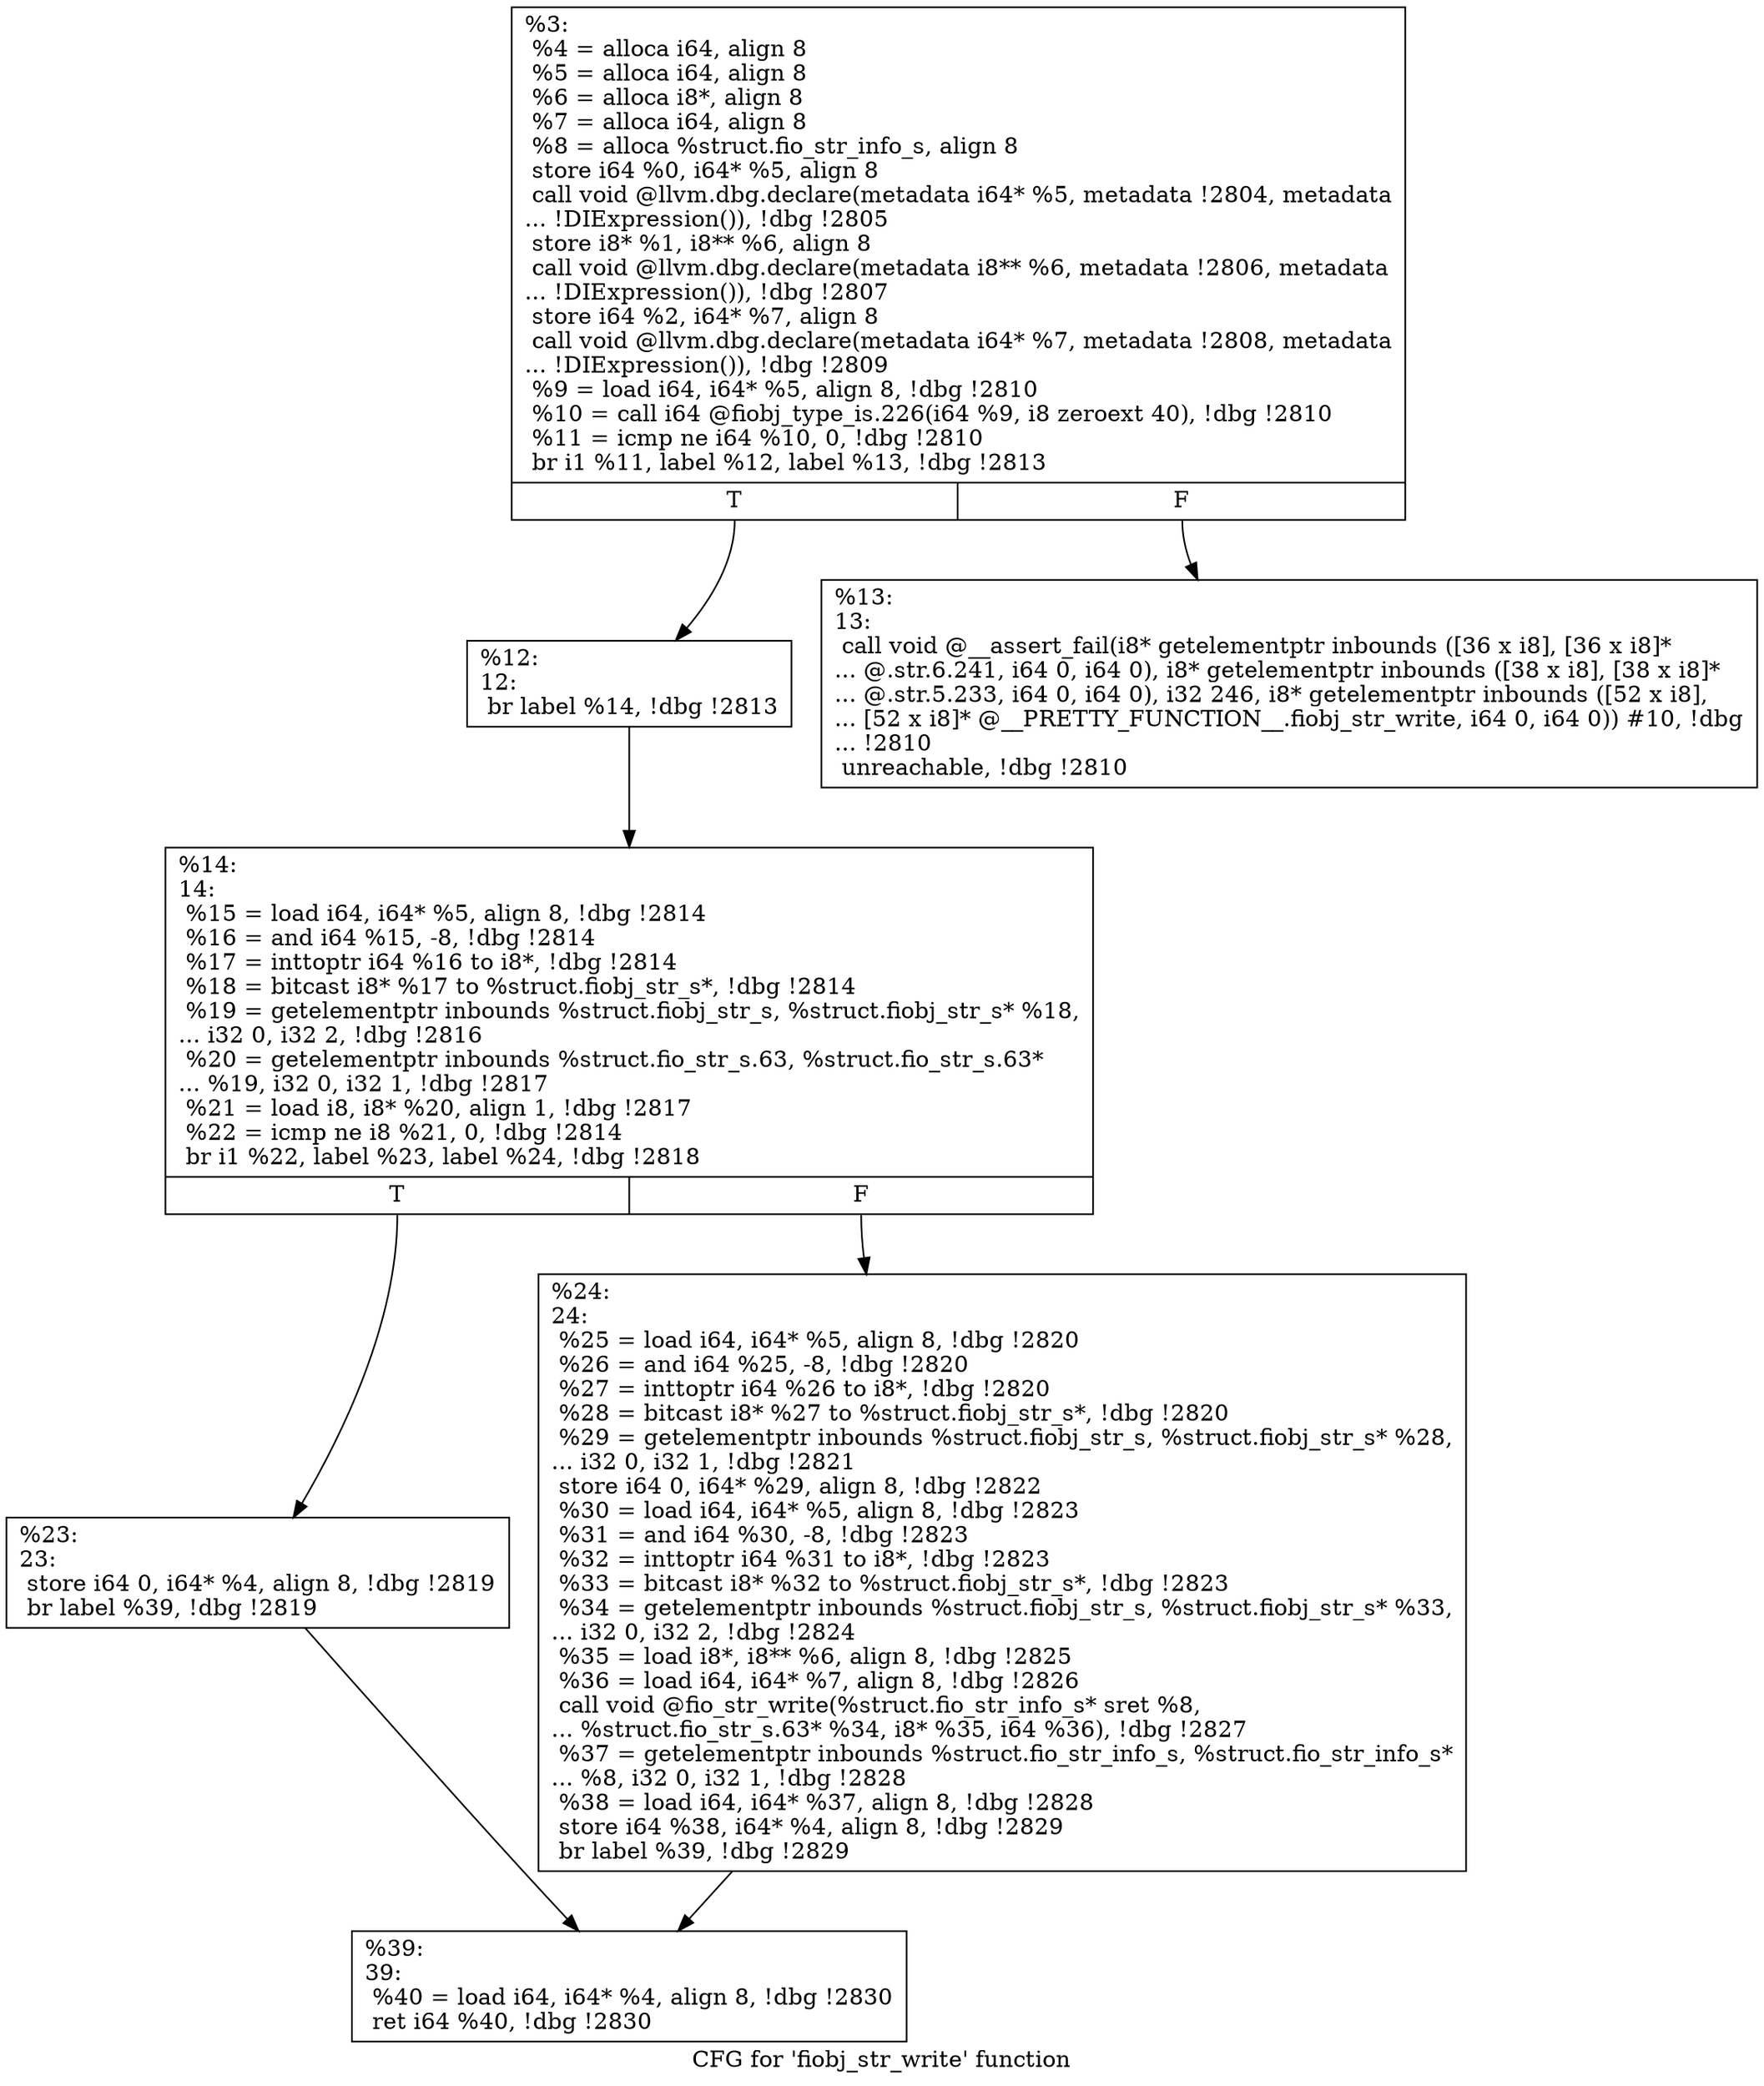 digraph "CFG for 'fiobj_str_write' function" {
	label="CFG for 'fiobj_str_write' function";

	Node0x55685207d950 [shape=record,label="{%3:\l  %4 = alloca i64, align 8\l  %5 = alloca i64, align 8\l  %6 = alloca i8*, align 8\l  %7 = alloca i64, align 8\l  %8 = alloca %struct.fio_str_info_s, align 8\l  store i64 %0, i64* %5, align 8\l  call void @llvm.dbg.declare(metadata i64* %5, metadata !2804, metadata\l... !DIExpression()), !dbg !2805\l  store i8* %1, i8** %6, align 8\l  call void @llvm.dbg.declare(metadata i8** %6, metadata !2806, metadata\l... !DIExpression()), !dbg !2807\l  store i64 %2, i64* %7, align 8\l  call void @llvm.dbg.declare(metadata i64* %7, metadata !2808, metadata\l... !DIExpression()), !dbg !2809\l  %9 = load i64, i64* %5, align 8, !dbg !2810\l  %10 = call i64 @fiobj_type_is.226(i64 %9, i8 zeroext 40), !dbg !2810\l  %11 = icmp ne i64 %10, 0, !dbg !2810\l  br i1 %11, label %12, label %13, !dbg !2813\l|{<s0>T|<s1>F}}"];
	Node0x55685207d950:s0 -> Node0x55685207e9d0;
	Node0x55685207d950:s1 -> Node0x55685207ea20;
	Node0x55685207e9d0 [shape=record,label="{%12:\l12:                                               \l  br label %14, !dbg !2813\l}"];
	Node0x55685207e9d0 -> Node0x55685207ea70;
	Node0x55685207ea20 [shape=record,label="{%13:\l13:                                               \l  call void @__assert_fail(i8* getelementptr inbounds ([36 x i8], [36 x i8]*\l... @.str.6.241, i64 0, i64 0), i8* getelementptr inbounds ([38 x i8], [38 x i8]*\l... @.str.5.233, i64 0, i64 0), i32 246, i8* getelementptr inbounds ([52 x i8],\l... [52 x i8]* @__PRETTY_FUNCTION__.fiobj_str_write, i64 0, i64 0)) #10, !dbg\l... !2810\l  unreachable, !dbg !2810\l}"];
	Node0x55685207ea70 [shape=record,label="{%14:\l14:                                               \l  %15 = load i64, i64* %5, align 8, !dbg !2814\l  %16 = and i64 %15, -8, !dbg !2814\l  %17 = inttoptr i64 %16 to i8*, !dbg !2814\l  %18 = bitcast i8* %17 to %struct.fiobj_str_s*, !dbg !2814\l  %19 = getelementptr inbounds %struct.fiobj_str_s, %struct.fiobj_str_s* %18,\l... i32 0, i32 2, !dbg !2816\l  %20 = getelementptr inbounds %struct.fio_str_s.63, %struct.fio_str_s.63*\l... %19, i32 0, i32 1, !dbg !2817\l  %21 = load i8, i8* %20, align 1, !dbg !2817\l  %22 = icmp ne i8 %21, 0, !dbg !2814\l  br i1 %22, label %23, label %24, !dbg !2818\l|{<s0>T|<s1>F}}"];
	Node0x55685207ea70:s0 -> Node0x55685207eac0;
	Node0x55685207ea70:s1 -> Node0x55685207eb10;
	Node0x55685207eac0 [shape=record,label="{%23:\l23:                                               \l  store i64 0, i64* %4, align 8, !dbg !2819\l  br label %39, !dbg !2819\l}"];
	Node0x55685207eac0 -> Node0x55685207eb60;
	Node0x55685207eb10 [shape=record,label="{%24:\l24:                                               \l  %25 = load i64, i64* %5, align 8, !dbg !2820\l  %26 = and i64 %25, -8, !dbg !2820\l  %27 = inttoptr i64 %26 to i8*, !dbg !2820\l  %28 = bitcast i8* %27 to %struct.fiobj_str_s*, !dbg !2820\l  %29 = getelementptr inbounds %struct.fiobj_str_s, %struct.fiobj_str_s* %28,\l... i32 0, i32 1, !dbg !2821\l  store i64 0, i64* %29, align 8, !dbg !2822\l  %30 = load i64, i64* %5, align 8, !dbg !2823\l  %31 = and i64 %30, -8, !dbg !2823\l  %32 = inttoptr i64 %31 to i8*, !dbg !2823\l  %33 = bitcast i8* %32 to %struct.fiobj_str_s*, !dbg !2823\l  %34 = getelementptr inbounds %struct.fiobj_str_s, %struct.fiobj_str_s* %33,\l... i32 0, i32 2, !dbg !2824\l  %35 = load i8*, i8** %6, align 8, !dbg !2825\l  %36 = load i64, i64* %7, align 8, !dbg !2826\l  call void @fio_str_write(%struct.fio_str_info_s* sret %8,\l... %struct.fio_str_s.63* %34, i8* %35, i64 %36), !dbg !2827\l  %37 = getelementptr inbounds %struct.fio_str_info_s, %struct.fio_str_info_s*\l... %8, i32 0, i32 1, !dbg !2828\l  %38 = load i64, i64* %37, align 8, !dbg !2828\l  store i64 %38, i64* %4, align 8, !dbg !2829\l  br label %39, !dbg !2829\l}"];
	Node0x55685207eb10 -> Node0x55685207eb60;
	Node0x55685207eb60 [shape=record,label="{%39:\l39:                                               \l  %40 = load i64, i64* %4, align 8, !dbg !2830\l  ret i64 %40, !dbg !2830\l}"];
}
